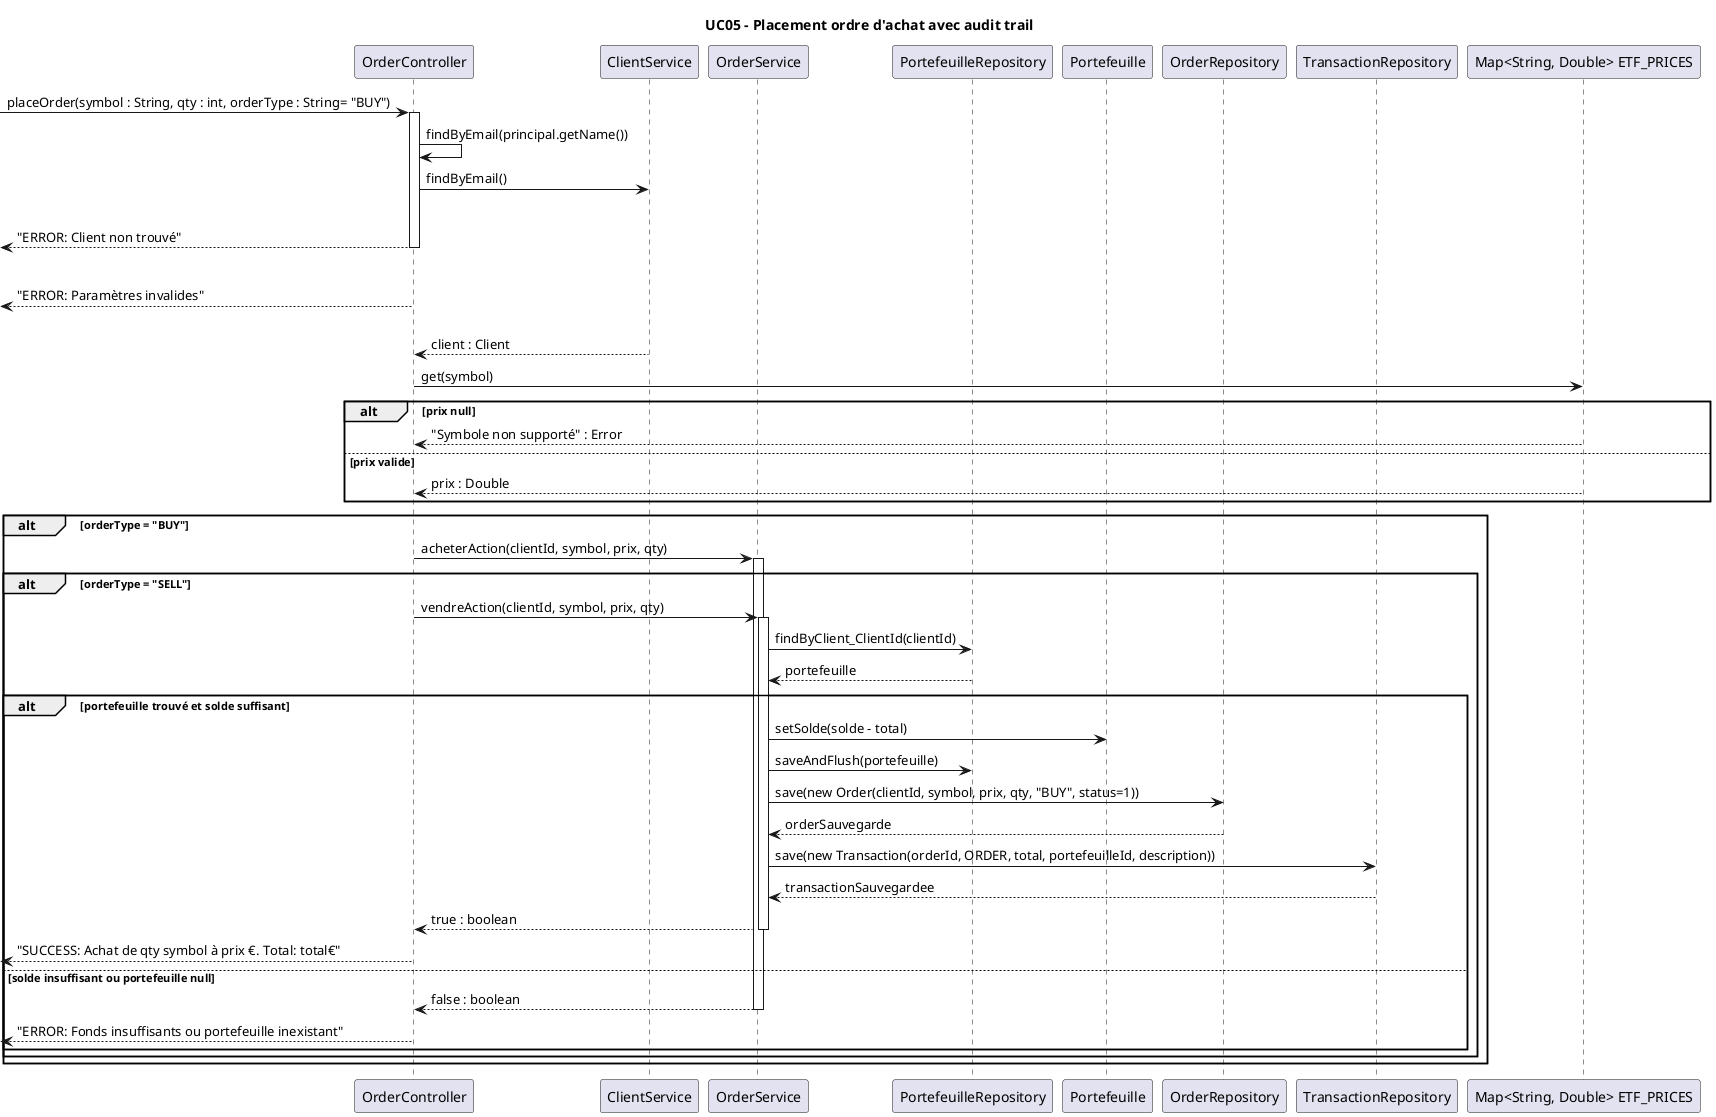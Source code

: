 @startuml rdcu_uc05_achat_action
title UC05 - Placement ordre d'achat avec audit trail

participant "OrderController" as Controller
participant "ClientService" as ClientService
participant "OrderService" as Service
participant "PortefeuilleRepository" as PortefeuilleRepo
participant "Portefeuille" as PortefeuilleEntity
participant "OrderRepository" as OrderRepo
participant "TransactionRepository" as TransactionRepo
participant "Map<String, Double> ETF_PRICES" as Map
-> Controller : placeOrder(symbol : String, qty : int, orderType : String= "BUY")
activate Controller

Controller -> Controller : findByEmail(principal.getName())
Controller -> ClientService : findByEmail()


alt Client non trouvé
    <-- Controller : "ERROR: Client non trouvé"
    deactivate Controller

alt quantité <= 0 ou symbole invalide
    <-- Controller : "ERROR: Paramètres invalides"
    deactivate Controller
else Client trouvé
    ClientService --> Controller : client : Client
    Controller-> Map : get(symbol)

    alt prix null
        Map --> Controller : "Symbole non supporté" : Error
    else prix valide
        Map --> Controller : prix : Double
    end
    
    alt orderType = "BUY" 
        Controller -> Service : acheterAction(clientId, symbol, prix, qty)
        activate Service
    alt orderType = "SELL"
        Controller -> Service : vendreAction(clientId, symbol, prix, qty)
        activate Service
        
        Service -> PortefeuilleRepo : findByClient_ClientId(clientId)
        PortefeuilleRepo --> Service : portefeuille
        
        alt portefeuille trouvé et solde suffisant
            Service -> PortefeuilleEntity : setSolde(solde - total)
            Service -> PortefeuilleRepo : saveAndFlush(portefeuille)
            
            Service -> OrderRepo : save(new Order(clientId, symbol, prix, qty, "BUY", status=1))
            OrderRepo --> Service : orderSauvegarde
            
            Service -> TransactionRepo : save(new Transaction(orderId, ORDER, total, portefeuilleId, description))
            TransactionRepo --> Service : transactionSauvegardee
            
            Service --> Controller : true : boolean 
            deactivate Service
            <-- Controller : "SUCCESS: Achat de qty symbol à prix €. Total: total€"
        else solde insuffisant ou portefeuille null
            Service --> Controller : false : boolean
            deactivate Service
            <-- Controller : "ERROR: Fonds insuffisants ou portefeuille inexistant"
        end
    end
end

deactivate Controller
@enduml

